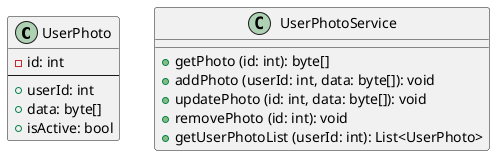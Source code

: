 
@startuml
class UserPhoto {
  - id: int
  --
  + userId: int
  + data: byte[]
  + isActive: bool
}

class UserPhotoService {
  + getPhoto (id: int): byte[]
  + addPhoto (userId: int, data: byte[]): void
  + updatePhoto (id: int, data: byte[]): void
  + removePhoto (id: int): void
  + getUserPhotoList (userId: int): List<UserPhoto>
}
@enduml